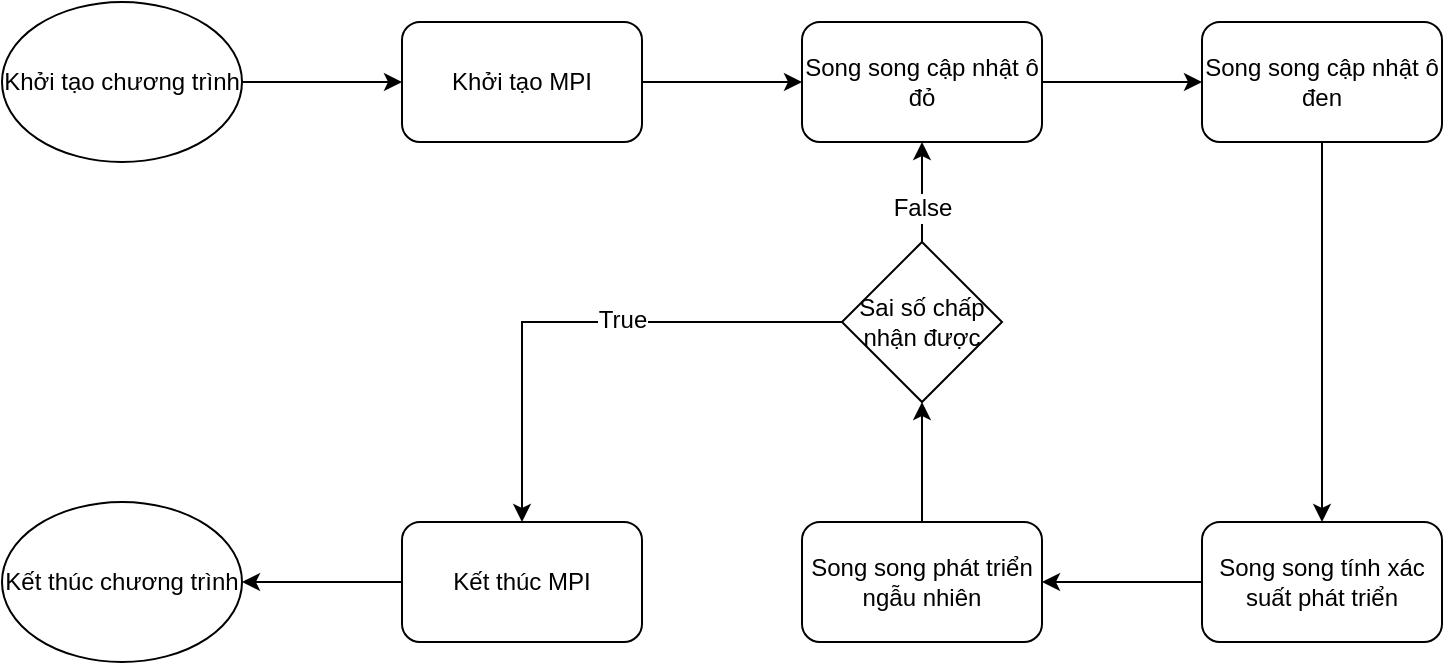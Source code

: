 <mxfile version="11.1.4" type="device"><diagram id="_AwQ4BVy9ml6tbv8CUum" name="Page-1"><mxGraphModel dx="455" dy="302" grid="1" gridSize="10" guides="1" tooltips="1" connect="1" arrows="1" fold="1" page="1" pageScale="1" pageWidth="850" pageHeight="1100" math="0" shadow="0"><root><mxCell id="0"/><mxCell id="1" parent="0"/><mxCell id="fACrzTmgmfdhlZ46r-W6-12" style="edgeStyle=orthogonalEdgeStyle;rounded=0;orthogonalLoop=1;jettySize=auto;html=1;entryX=0;entryY=0.5;entryDx=0;entryDy=0;" parent="1" source="fACrzTmgmfdhlZ46r-W6-1" target="fACrzTmgmfdhlZ46r-W6-2" edge="1"><mxGeometry relative="1" as="geometry"/></mxCell><mxCell id="fACrzTmgmfdhlZ46r-W6-1" value="Khởi tạo chương trình" style="ellipse;whiteSpace=wrap;html=1;" parent="1" vertex="1"><mxGeometry y="120" width="120" height="80" as="geometry"/></mxCell><mxCell id="fACrzTmgmfdhlZ46r-W6-13" style="edgeStyle=orthogonalEdgeStyle;rounded=0;orthogonalLoop=1;jettySize=auto;html=1;exitX=1;exitY=0.5;exitDx=0;exitDy=0;entryX=0;entryY=0.5;entryDx=0;entryDy=0;" parent="1" source="fACrzTmgmfdhlZ46r-W6-2" target="fACrzTmgmfdhlZ46r-W6-3" edge="1"><mxGeometry relative="1" as="geometry"/></mxCell><mxCell id="fACrzTmgmfdhlZ46r-W6-2" value="Khởi tạo MPI" style="rounded=1;whiteSpace=wrap;html=1;" parent="1" vertex="1"><mxGeometry x="200" y="130" width="120" height="60" as="geometry"/></mxCell><mxCell id="fACrzTmgmfdhlZ46r-W6-14" style="edgeStyle=orthogonalEdgeStyle;rounded=0;orthogonalLoop=1;jettySize=auto;html=1;entryX=0;entryY=0.5;entryDx=0;entryDy=0;" parent="1" source="fACrzTmgmfdhlZ46r-W6-3" target="fACrzTmgmfdhlZ46r-W6-6" edge="1"><mxGeometry relative="1" as="geometry"/></mxCell><mxCell id="fACrzTmgmfdhlZ46r-W6-3" value="Song song cập nhật ô đỏ" style="rounded=1;whiteSpace=wrap;html=1;" parent="1" vertex="1"><mxGeometry x="400" y="130" width="120" height="60" as="geometry"/></mxCell><mxCell id="fACrzTmgmfdhlZ46r-W6-16" style="edgeStyle=orthogonalEdgeStyle;rounded=0;orthogonalLoop=1;jettySize=auto;html=1;" parent="1" source="fACrzTmgmfdhlZ46r-W6-6" target="fACrzTmgmfdhlZ46r-W6-7" edge="1"><mxGeometry relative="1" as="geometry"/></mxCell><mxCell id="fACrzTmgmfdhlZ46r-W6-6" value="Song song cập nhật ô đen" style="rounded=1;whiteSpace=wrap;html=1;" parent="1" vertex="1"><mxGeometry x="600" y="130" width="120" height="60" as="geometry"/></mxCell><mxCell id="fACrzTmgmfdhlZ46r-W6-17" style="edgeStyle=orthogonalEdgeStyle;rounded=0;orthogonalLoop=1;jettySize=auto;html=1;entryX=1;entryY=0.5;entryDx=0;entryDy=0;" parent="1" source="fACrzTmgmfdhlZ46r-W6-7" target="fACrzTmgmfdhlZ46r-W6-8" edge="1"><mxGeometry relative="1" as="geometry"/></mxCell><mxCell id="fACrzTmgmfdhlZ46r-W6-7" value="Song song tính xác suất phát triển" style="rounded=1;whiteSpace=wrap;html=1;" parent="1" vertex="1"><mxGeometry x="600" y="380" width="120" height="60" as="geometry"/></mxCell><mxCell id="w6tKXkAQkPo6WViVw3n9-2" style="edgeStyle=orthogonalEdgeStyle;rounded=0;orthogonalLoop=1;jettySize=auto;html=1;entryX=0.5;entryY=1;entryDx=0;entryDy=0;" edge="1" parent="1" source="fACrzTmgmfdhlZ46r-W6-8" target="w6tKXkAQkPo6WViVw3n9-1"><mxGeometry relative="1" as="geometry"/></mxCell><mxCell id="fACrzTmgmfdhlZ46r-W6-8" value="Song song phát triển ngẫu nhiên" style="rounded=1;whiteSpace=wrap;html=1;" parent="1" vertex="1"><mxGeometry x="400" y="380" width="120" height="60" as="geometry"/></mxCell><mxCell id="fACrzTmgmfdhlZ46r-W6-9" value="Kết thúc MPI" style="rounded=1;whiteSpace=wrap;html=1;" parent="1" vertex="1"><mxGeometry x="200" y="380" width="120" height="60" as="geometry"/></mxCell><mxCell id="fACrzTmgmfdhlZ46r-W6-10" value="Kết thúc chương trình" style="ellipse;whiteSpace=wrap;html=1;" parent="1" vertex="1"><mxGeometry y="370" width="120" height="80" as="geometry"/></mxCell><mxCell id="fACrzTmgmfdhlZ46r-W6-11" value="" style="endArrow=classic;html=1;entryX=1;entryY=0.5;entryDx=0;entryDy=0;" parent="1" source="fACrzTmgmfdhlZ46r-W6-9" target="fACrzTmgmfdhlZ46r-W6-10" edge="1"><mxGeometry width="50" height="50" relative="1" as="geometry"><mxPoint x="550" y="530" as="sourcePoint"/><mxPoint x="80" y="920" as="targetPoint"/></mxGeometry></mxCell><mxCell id="w6tKXkAQkPo6WViVw3n9-3" style="edgeStyle=orthogonalEdgeStyle;rounded=0;orthogonalLoop=1;jettySize=auto;html=1;entryX=0.5;entryY=1;entryDx=0;entryDy=0;" edge="1" parent="1" source="w6tKXkAQkPo6WViVw3n9-1" target="fACrzTmgmfdhlZ46r-W6-3"><mxGeometry relative="1" as="geometry"/></mxCell><mxCell id="w6tKXkAQkPo6WViVw3n9-6" value="False" style="text;html=1;resizable=0;points=[];align=center;verticalAlign=middle;labelBackgroundColor=#ffffff;" vertex="1" connectable="0" parent="w6tKXkAQkPo6WViVw3n9-3"><mxGeometry x="-0.001" y="-8" relative="1" as="geometry"><mxPoint x="-8" y="8" as="offset"/></mxGeometry></mxCell><mxCell id="w6tKXkAQkPo6WViVw3n9-4" style="edgeStyle=orthogonalEdgeStyle;rounded=0;orthogonalLoop=1;jettySize=auto;html=1;" edge="1" parent="1" source="w6tKXkAQkPo6WViVw3n9-1" target="fACrzTmgmfdhlZ46r-W6-9"><mxGeometry relative="1" as="geometry"/></mxCell><mxCell id="w6tKXkAQkPo6WViVw3n9-5" value="True" style="text;html=1;resizable=0;points=[];align=center;verticalAlign=middle;labelBackgroundColor=#ffffff;" vertex="1" connectable="0" parent="w6tKXkAQkPo6WViVw3n9-4"><mxGeometry x="-0.154" y="-1" relative="1" as="geometry"><mxPoint as="offset"/></mxGeometry></mxCell><mxCell id="w6tKXkAQkPo6WViVw3n9-1" value="Sai số chấp nhận được" style="rhombus;whiteSpace=wrap;html=1;" vertex="1" parent="1"><mxGeometry x="420" y="240" width="80" height="80" as="geometry"/></mxCell></root></mxGraphModel></diagram></mxfile>
